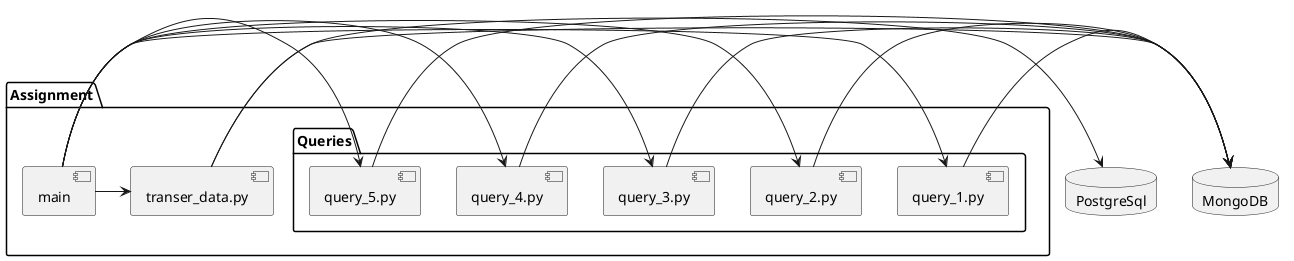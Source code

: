 @startuml

database "PostgreSql"
database "MongoDB"

package "Assignment" {
  [main] -> [transer_data.py]

  package "Queries" {
      [main] -> [query_1.py]
      [main] -> [query_2.py]
      [main] -> [query_3.py]
      [main] -> [query_4.py]
      [main] -> [query_5.py]
  }
}

[transer_data.py] -> PostgreSql
[transer_data.py] -> MongoDB

[query_1.py] -> MongoDB
[query_2.py] -> MongoDB
[query_3.py] -> MongoDB
[query_4.py] -> MongoDB
[query_5.py] -> MongoDB

@enduml
